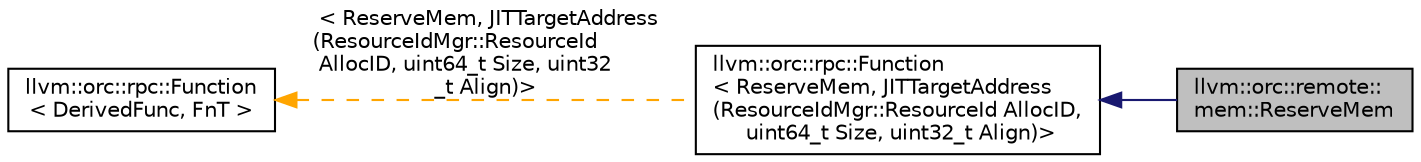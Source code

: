 digraph "llvm::orc::remote::mem::ReserveMem"
{
 // LATEX_PDF_SIZE
  bgcolor="transparent";
  edge [fontname="Helvetica",fontsize="10",labelfontname="Helvetica",labelfontsize="10"];
  node [fontname="Helvetica",fontsize="10",shape="box"];
  rankdir="LR";
  Node1 [label="llvm::orc::remote::\lmem::ReserveMem",height=0.2,width=0.4,color="black", fillcolor="grey75", style="filled", fontcolor="black",tooltip="Reserve a block of memory on the remote via the given allocator."];
  Node2 -> Node1 [dir="back",color="midnightblue",fontsize="10",style="solid",fontname="Helvetica"];
  Node2 [label="llvm::orc::rpc::Function\l\< ReserveMem, JITTargetAddress\l(ResourceIdMgr::ResourceId AllocID,\l uint64_t Size, uint32_t Align)\>",height=0.2,width=0.4,color="black",URL="$classllvm_1_1orc_1_1rpc_1_1Function.html",tooltip=" "];
  Node3 -> Node2 [dir="back",color="orange",fontsize="10",style="dashed",label=" \< ReserveMem, JITTargetAddress\l(ResourceIdMgr::ResourceId\l AllocID, uint64_t Size, uint32\l_t Align)\>" ,fontname="Helvetica"];
  Node3 [label="llvm::orc::rpc::Function\l\< DerivedFunc, FnT \>",height=0.2,width=0.4,color="black",URL="$classllvm_1_1orc_1_1rpc_1_1Function.html",tooltip=" "];
}
